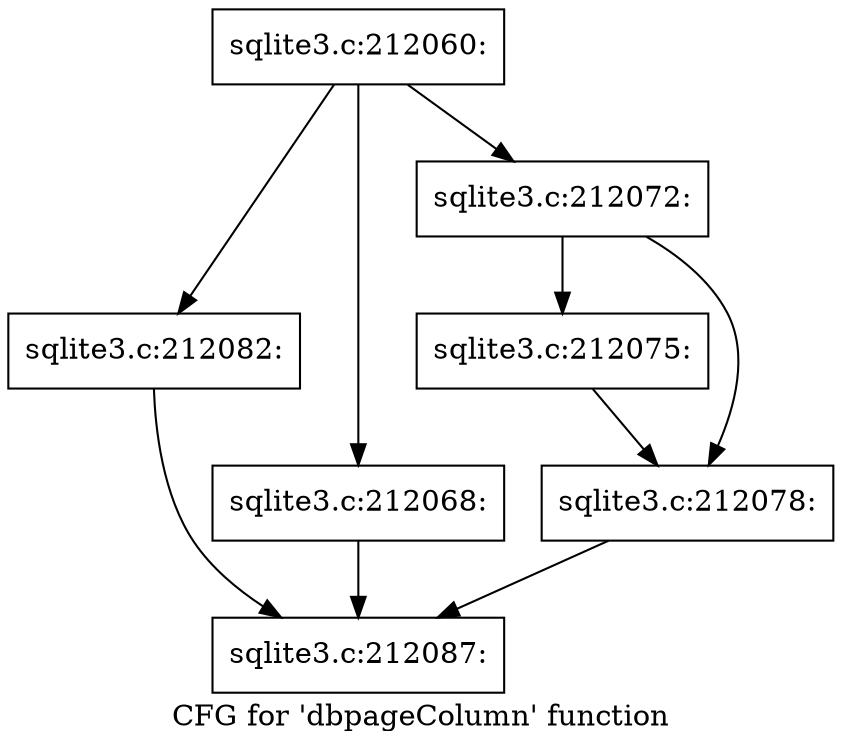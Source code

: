 digraph "CFG for 'dbpageColumn' function" {
	label="CFG for 'dbpageColumn' function";

	Node0x55c0fb6c79c0 [shape=record,label="{sqlite3.c:212060:}"];
	Node0x55c0fb6c79c0 -> Node0x55c0fb6caac0;
	Node0x55c0fb6c79c0 -> Node0x55c0fb6caea0;
	Node0x55c0fb6c79c0 -> Node0x55c0fb6cb3f0;
	Node0x55c0fb6caea0 [shape=record,label="{sqlite3.c:212068:}"];
	Node0x55c0fb6caea0 -> Node0x55c0fb6ca9d0;
	Node0x55c0fb6cb3f0 [shape=record,label="{sqlite3.c:212072:}"];
	Node0x55c0fb6cb3f0 -> Node0x55c0fb6cbfe0;
	Node0x55c0fb6cb3f0 -> Node0x55c0fb6cc030;
	Node0x55c0fb6cbfe0 [shape=record,label="{sqlite3.c:212075:}"];
	Node0x55c0fb6cbfe0 -> Node0x55c0fb6cc030;
	Node0x55c0fb6cc030 [shape=record,label="{sqlite3.c:212078:}"];
	Node0x55c0fb6cc030 -> Node0x55c0fb6ca9d0;
	Node0x55c0fb6caac0 [shape=record,label="{sqlite3.c:212082:}"];
	Node0x55c0fb6caac0 -> Node0x55c0fb6ca9d0;
	Node0x55c0fb6ca9d0 [shape=record,label="{sqlite3.c:212087:}"];
}
